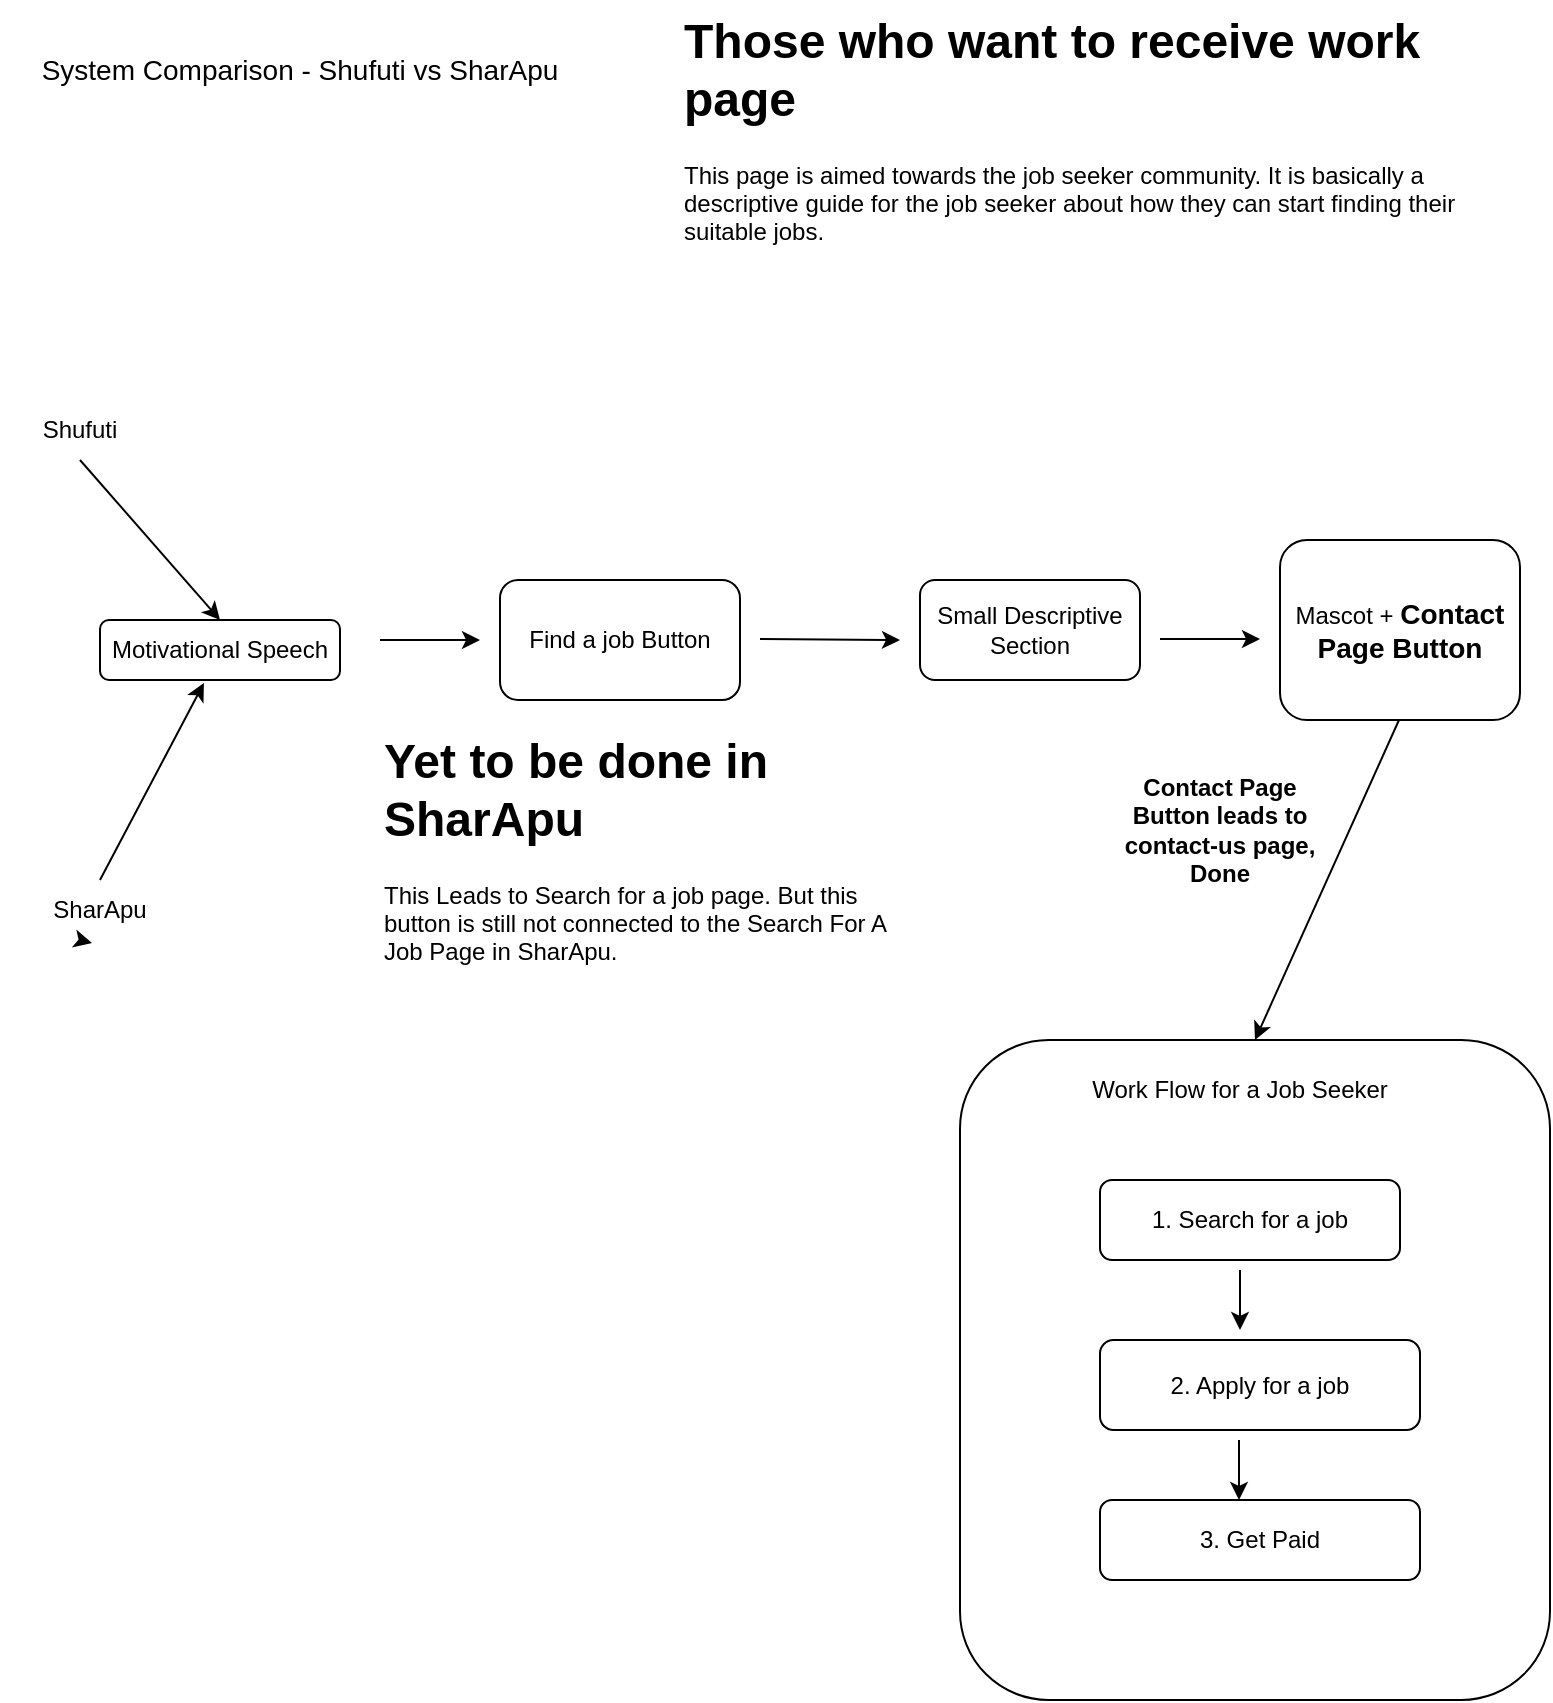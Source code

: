 <mxfile version="26.2.14">
  <diagram name="Page-1" id="pchpu7Tx-HEGYEnVaKcF">
    <mxGraphModel dx="872" dy="473" grid="1" gridSize="10" guides="1" tooltips="1" connect="1" arrows="1" fold="1" page="1" pageScale="1" pageWidth="850" pageHeight="1100" math="0" shadow="0">
      <root>
        <mxCell id="0" />
        <mxCell id="1" parent="0" />
        <mxCell id="I_DcxKmEr029iQ1eixn9-1" value="&lt;font style=&quot;font-size: 14px;&quot;&gt;System Comparison - Shufuti vs SharApu&lt;/font&gt;" style="text;html=1;align=center;verticalAlign=middle;whiteSpace=wrap;rounded=0;" vertex="1" parent="1">
          <mxGeometry x="70" y="40" width="300" height="30" as="geometry" />
        </mxCell>
        <mxCell id="I_DcxKmEr029iQ1eixn9-2" value="&lt;h1 style=&quot;margin-top: 0px;&quot;&gt;Those who want to receive work page&lt;/h1&gt;&lt;p&gt;This page is aimed towards the job seeker community. It is basically a descriptive guide for the job seeker about how they can start finding their suitable jobs.&lt;/p&gt;" style="text;html=1;whiteSpace=wrap;overflow=hidden;rounded=0;" vertex="1" parent="1">
          <mxGeometry x="410" y="20" width="430" height="120" as="geometry" />
        </mxCell>
        <mxCell id="I_DcxKmEr029iQ1eixn9-3" value="Shufuti" style="text;html=1;align=center;verticalAlign=middle;whiteSpace=wrap;rounded=0;" vertex="1" parent="1">
          <mxGeometry x="80" y="220" width="60" height="30" as="geometry" />
        </mxCell>
        <mxCell id="I_DcxKmEr029iQ1eixn9-5" value="Motivational Speech" style="rounded=1;whiteSpace=wrap;html=1;" vertex="1" parent="1">
          <mxGeometry x="120" y="330" width="120" height="30" as="geometry" />
        </mxCell>
        <mxCell id="I_DcxKmEr029iQ1eixn9-6" value="" style="endArrow=classic;html=1;rounded=0;entryX=0.5;entryY=0;entryDx=0;entryDy=0;exitX=0.5;exitY=1;exitDx=0;exitDy=0;" edge="1" parent="1" source="I_DcxKmEr029iQ1eixn9-3" target="I_DcxKmEr029iQ1eixn9-5">
          <mxGeometry width="50" height="50" relative="1" as="geometry">
            <mxPoint x="140" y="230" as="sourcePoint" />
            <mxPoint x="190" y="180" as="targetPoint" />
          </mxGeometry>
        </mxCell>
        <mxCell id="I_DcxKmEr029iQ1eixn9-7" value="" style="endArrow=classic;html=1;rounded=0;entryX=0.433;entryY=1.05;entryDx=0;entryDy=0;entryPerimeter=0;exitX=0.5;exitY=0;exitDx=0;exitDy=0;" edge="1" parent="1" source="I_DcxKmEr029iQ1eixn9-4" target="I_DcxKmEr029iQ1eixn9-5">
          <mxGeometry width="50" height="50" relative="1" as="geometry">
            <mxPoint x="130" y="450" as="sourcePoint" />
            <mxPoint x="220" y="410" as="targetPoint" />
          </mxGeometry>
        </mxCell>
        <mxCell id="I_DcxKmEr029iQ1eixn9-8" value="" style="endArrow=classic;html=1;rounded=0;" edge="1" parent="1">
          <mxGeometry width="50" height="50" relative="1" as="geometry">
            <mxPoint x="260" y="340" as="sourcePoint" />
            <mxPoint x="310" y="340" as="targetPoint" />
          </mxGeometry>
        </mxCell>
        <mxCell id="I_DcxKmEr029iQ1eixn9-9" value="Find a job Button" style="rounded=1;whiteSpace=wrap;html=1;" vertex="1" parent="1">
          <mxGeometry x="320" y="310" width="120" height="60" as="geometry" />
        </mxCell>
        <mxCell id="I_DcxKmEr029iQ1eixn9-11" value="&lt;h1 style=&quot;margin-top: 0px;&quot;&gt;Yet to be done in SharApu&lt;/h1&gt;&lt;p&gt;&lt;span style=&quot;text-align: center;&quot;&gt;This Leads to Search for a job page. But this button is still not connected to the Search For A Job Page in SharApu.&lt;/span&gt;&lt;/p&gt;" style="text;html=1;whiteSpace=wrap;overflow=hidden;rounded=0;" vertex="1" parent="1">
          <mxGeometry x="260" y="380" width="270" height="140" as="geometry" />
        </mxCell>
        <mxCell id="I_DcxKmEr029iQ1eixn9-12" value="" style="endArrow=classic;html=1;rounded=0;" edge="1" parent="1">
          <mxGeometry width="50" height="50" relative="1" as="geometry">
            <mxPoint x="450" y="339.5" as="sourcePoint" />
            <mxPoint x="520" y="340" as="targetPoint" />
          </mxGeometry>
        </mxCell>
        <mxCell id="I_DcxKmEr029iQ1eixn9-13" value="Small Descriptive Section" style="rounded=1;whiteSpace=wrap;html=1;" vertex="1" parent="1">
          <mxGeometry x="530" y="310" width="110" height="50" as="geometry" />
        </mxCell>
        <mxCell id="I_DcxKmEr029iQ1eixn9-14" value="" style="endArrow=classic;html=1;rounded=0;" edge="1" parent="1">
          <mxGeometry width="50" height="50" relative="1" as="geometry">
            <mxPoint x="650" y="339.5" as="sourcePoint" />
            <mxPoint x="700" y="339.5" as="targetPoint" />
          </mxGeometry>
        </mxCell>
        <mxCell id="I_DcxKmEr029iQ1eixn9-15" value="Mascot + &lt;b&gt;&lt;font style=&quot;font-size: 14px;&quot;&gt;Contact Page Button&lt;/font&gt;&lt;/b&gt;" style="rounded=1;whiteSpace=wrap;html=1;" vertex="1" parent="1">
          <mxGeometry x="710" y="290" width="120" height="90" as="geometry" />
        </mxCell>
        <mxCell id="I_DcxKmEr029iQ1eixn9-16" value="" style="endArrow=classic;html=1;rounded=0;entryX=0.5;entryY=0;entryDx=0;entryDy=0;" edge="1" parent="1" target="I_DcxKmEr029iQ1eixn9-20">
          <mxGeometry width="50" height="50" relative="1" as="geometry">
            <mxPoint x="769.5" y="380" as="sourcePoint" />
            <mxPoint x="770" y="500" as="targetPoint" />
          </mxGeometry>
        </mxCell>
        <mxCell id="I_DcxKmEr029iQ1eixn9-17" value="&lt;b&gt;Contact Page Button leads to contact-us page, Done&lt;/b&gt;" style="text;html=1;align=center;verticalAlign=middle;whiteSpace=wrap;rounded=0;" vertex="1" parent="1">
          <mxGeometry x="620" y="400" width="120" height="70" as="geometry" />
        </mxCell>
        <mxCell id="I_DcxKmEr029iQ1eixn9-18" value="" style="endArrow=classic;html=1;rounded=0;entryX=0.433;entryY=1.05;entryDx=0;entryDy=0;entryPerimeter=0;" edge="1" parent="1" target="I_DcxKmEr029iQ1eixn9-4">
          <mxGeometry width="50" height="50" relative="1" as="geometry">
            <mxPoint x="110" y="490" as="sourcePoint" />
            <mxPoint x="172" y="362" as="targetPoint" />
          </mxGeometry>
        </mxCell>
        <mxCell id="I_DcxKmEr029iQ1eixn9-4" value="SharApu" style="text;html=1;align=center;verticalAlign=middle;whiteSpace=wrap;rounded=0;" vertex="1" parent="1">
          <mxGeometry x="90" y="460" width="60" height="30" as="geometry" />
        </mxCell>
        <mxCell id="I_DcxKmEr029iQ1eixn9-20" value="" style="rounded=1;whiteSpace=wrap;html=1;" vertex="1" parent="1">
          <mxGeometry x="550" y="540" width="295" height="330" as="geometry" />
        </mxCell>
        <mxCell id="I_DcxKmEr029iQ1eixn9-21" value="Work Flow for a Job Seeker" style="text;html=1;align=center;verticalAlign=middle;whiteSpace=wrap;rounded=0;" vertex="1" parent="1">
          <mxGeometry x="610" y="550" width="160" height="30" as="geometry" />
        </mxCell>
        <mxCell id="I_DcxKmEr029iQ1eixn9-22" value="1. Search for a job" style="rounded=1;whiteSpace=wrap;html=1;" vertex="1" parent="1">
          <mxGeometry x="620" y="610" width="150" height="40" as="geometry" />
        </mxCell>
        <mxCell id="I_DcxKmEr029iQ1eixn9-23" value="2. Apply for a job" style="rounded=1;whiteSpace=wrap;html=1;" vertex="1" parent="1">
          <mxGeometry x="620" y="690" width="160" height="45" as="geometry" />
        </mxCell>
        <mxCell id="I_DcxKmEr029iQ1eixn9-24" value="3. Get Paid" style="rounded=1;whiteSpace=wrap;html=1;" vertex="1" parent="1">
          <mxGeometry x="620" y="770" width="160" height="40" as="geometry" />
        </mxCell>
        <mxCell id="I_DcxKmEr029iQ1eixn9-25" value="" style="endArrow=classic;html=1;rounded=0;" edge="1" parent="1">
          <mxGeometry width="50" height="50" relative="1" as="geometry">
            <mxPoint x="690" y="655" as="sourcePoint" />
            <mxPoint x="690" y="685" as="targetPoint" />
          </mxGeometry>
        </mxCell>
        <mxCell id="I_DcxKmEr029iQ1eixn9-26" value="" style="endArrow=classic;html=1;rounded=0;" edge="1" parent="1">
          <mxGeometry width="50" height="50" relative="1" as="geometry">
            <mxPoint x="689.5" y="740" as="sourcePoint" />
            <mxPoint x="689.5" y="770" as="targetPoint" />
          </mxGeometry>
        </mxCell>
      </root>
    </mxGraphModel>
  </diagram>
</mxfile>
